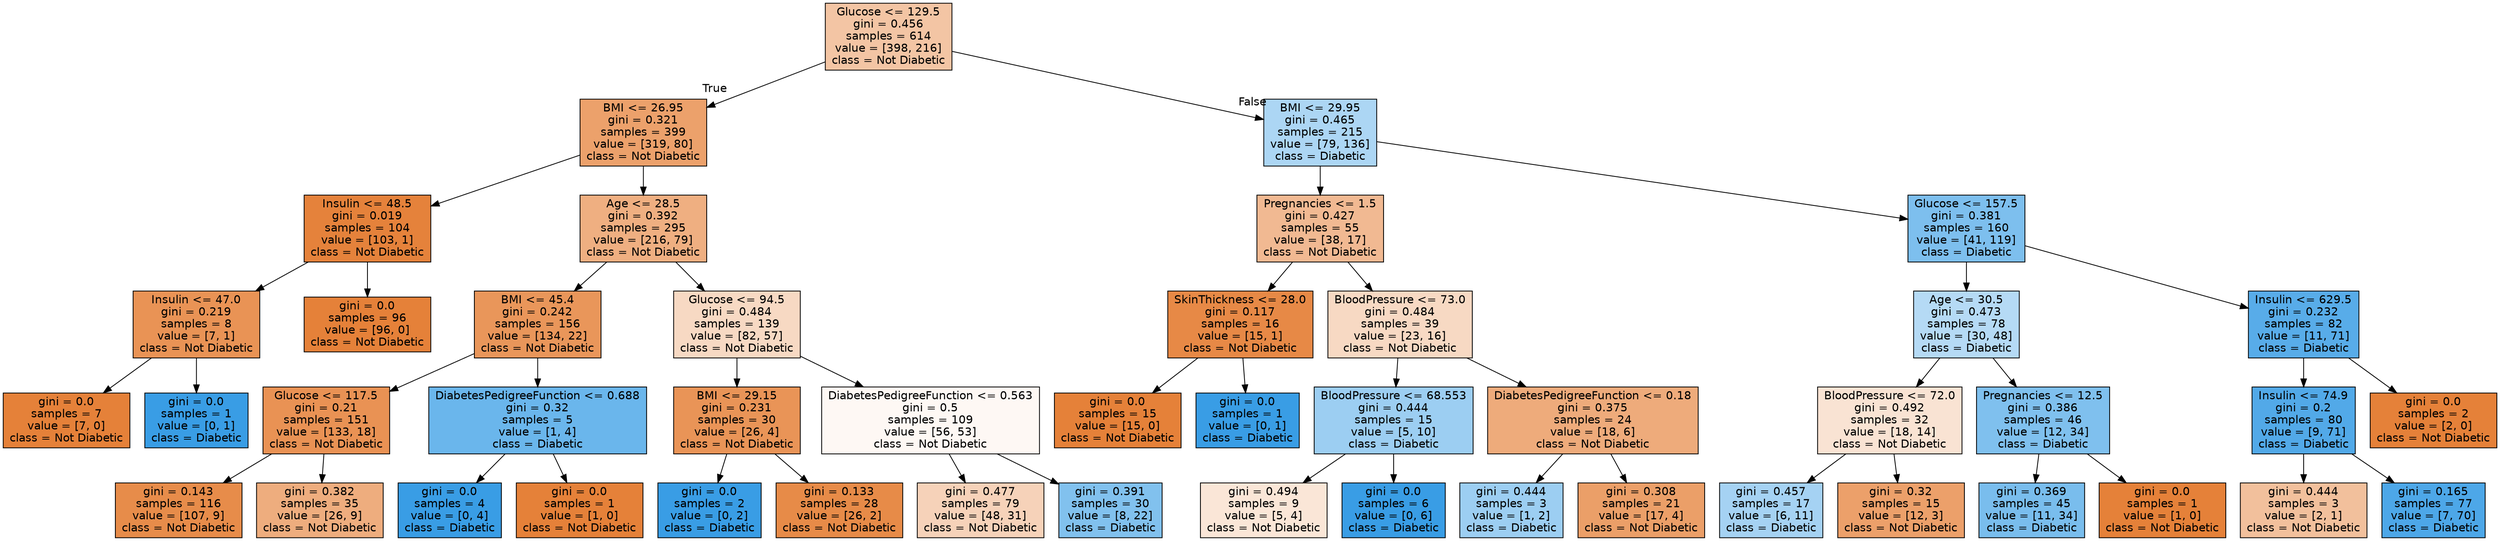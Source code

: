 digraph Tree {
node [shape=box, style="filled", color="black", fontname="helvetica"] ;
edge [fontname="helvetica"] ;
0 [label="Glucose <= 129.5\ngini = 0.456\nsamples = 614\nvalue = [398, 216]\nclass = Not Diabetic", fillcolor="#f3c5a4"] ;
1 [label="BMI <= 26.95\ngini = 0.321\nsamples = 399\nvalue = [319, 80]\nclass = Not Diabetic", fillcolor="#eca16b"] ;
0 -> 1 [labeldistance=2.5, labelangle=45, headlabel="True"] ;
2 [label="Insulin <= 48.5\ngini = 0.019\nsamples = 104\nvalue = [103, 1]\nclass = Not Diabetic", fillcolor="#e5823b"] ;
1 -> 2 ;
3 [label="Insulin <= 47.0\ngini = 0.219\nsamples = 8\nvalue = [7, 1]\nclass = Not Diabetic", fillcolor="#e99355"] ;
2 -> 3 ;
4 [label="gini = 0.0\nsamples = 7\nvalue = [7, 0]\nclass = Not Diabetic", fillcolor="#e58139"] ;
3 -> 4 ;
5 [label="gini = 0.0\nsamples = 1\nvalue = [0, 1]\nclass = Diabetic", fillcolor="#399de5"] ;
3 -> 5 ;
6 [label="gini = 0.0\nsamples = 96\nvalue = [96, 0]\nclass = Not Diabetic", fillcolor="#e58139"] ;
2 -> 6 ;
7 [label="Age <= 28.5\ngini = 0.392\nsamples = 295\nvalue = [216, 79]\nclass = Not Diabetic", fillcolor="#efaf81"] ;
1 -> 7 ;
8 [label="BMI <= 45.4\ngini = 0.242\nsamples = 156\nvalue = [134, 22]\nclass = Not Diabetic", fillcolor="#e9965a"] ;
7 -> 8 ;
9 [label="Glucose <= 117.5\ngini = 0.21\nsamples = 151\nvalue = [133, 18]\nclass = Not Diabetic", fillcolor="#e99254"] ;
8 -> 9 ;
10 [label="gini = 0.143\nsamples = 116\nvalue = [107, 9]\nclass = Not Diabetic", fillcolor="#e78c4a"] ;
9 -> 10 ;
11 [label="gini = 0.382\nsamples = 35\nvalue = [26, 9]\nclass = Not Diabetic", fillcolor="#eead7e"] ;
9 -> 11 ;
12 [label="DiabetesPedigreeFunction <= 0.688\ngini = 0.32\nsamples = 5\nvalue = [1, 4]\nclass = Diabetic", fillcolor="#6ab6ec"] ;
8 -> 12 ;
13 [label="gini = 0.0\nsamples = 4\nvalue = [0, 4]\nclass = Diabetic", fillcolor="#399de5"] ;
12 -> 13 ;
14 [label="gini = 0.0\nsamples = 1\nvalue = [1, 0]\nclass = Not Diabetic", fillcolor="#e58139"] ;
12 -> 14 ;
15 [label="Glucose <= 94.5\ngini = 0.484\nsamples = 139\nvalue = [82, 57]\nclass = Not Diabetic", fillcolor="#f7d9c3"] ;
7 -> 15 ;
16 [label="BMI <= 29.15\ngini = 0.231\nsamples = 30\nvalue = [26, 4]\nclass = Not Diabetic", fillcolor="#e99457"] ;
15 -> 16 ;
17 [label="gini = 0.0\nsamples = 2\nvalue = [0, 2]\nclass = Diabetic", fillcolor="#399de5"] ;
16 -> 17 ;
18 [label="gini = 0.133\nsamples = 28\nvalue = [26, 2]\nclass = Not Diabetic", fillcolor="#e78b48"] ;
16 -> 18 ;
19 [label="DiabetesPedigreeFunction <= 0.563\ngini = 0.5\nsamples = 109\nvalue = [56, 53]\nclass = Not Diabetic", fillcolor="#fef8f4"] ;
15 -> 19 ;
20 [label="gini = 0.477\nsamples = 79\nvalue = [48, 31]\nclass = Not Diabetic", fillcolor="#f6d2b9"] ;
19 -> 20 ;
21 [label="gini = 0.391\nsamples = 30\nvalue = [8, 22]\nclass = Diabetic", fillcolor="#81c1ee"] ;
19 -> 21 ;
22 [label="BMI <= 29.95\ngini = 0.465\nsamples = 215\nvalue = [79, 136]\nclass = Diabetic", fillcolor="#acd6f4"] ;
0 -> 22 [labeldistance=2.5, labelangle=-45, headlabel="False"] ;
23 [label="Pregnancies <= 1.5\ngini = 0.427\nsamples = 55\nvalue = [38, 17]\nclass = Not Diabetic", fillcolor="#f1b992"] ;
22 -> 23 ;
24 [label="SkinThickness <= 28.0\ngini = 0.117\nsamples = 16\nvalue = [15, 1]\nclass = Not Diabetic", fillcolor="#e78946"] ;
23 -> 24 ;
25 [label="gini = 0.0\nsamples = 15\nvalue = [15, 0]\nclass = Not Diabetic", fillcolor="#e58139"] ;
24 -> 25 ;
26 [label="gini = 0.0\nsamples = 1\nvalue = [0, 1]\nclass = Diabetic", fillcolor="#399de5"] ;
24 -> 26 ;
27 [label="BloodPressure <= 73.0\ngini = 0.484\nsamples = 39\nvalue = [23, 16]\nclass = Not Diabetic", fillcolor="#f7d9c3"] ;
23 -> 27 ;
28 [label="BloodPressure <= 68.553\ngini = 0.444\nsamples = 15\nvalue = [5, 10]\nclass = Diabetic", fillcolor="#9ccef2"] ;
27 -> 28 ;
29 [label="gini = 0.494\nsamples = 9\nvalue = [5, 4]\nclass = Not Diabetic", fillcolor="#fae6d7"] ;
28 -> 29 ;
30 [label="gini = 0.0\nsamples = 6\nvalue = [0, 6]\nclass = Diabetic", fillcolor="#399de5"] ;
28 -> 30 ;
31 [label="DiabetesPedigreeFunction <= 0.18\ngini = 0.375\nsamples = 24\nvalue = [18, 6]\nclass = Not Diabetic", fillcolor="#eeab7b"] ;
27 -> 31 ;
32 [label="gini = 0.444\nsamples = 3\nvalue = [1, 2]\nclass = Diabetic", fillcolor="#9ccef2"] ;
31 -> 32 ;
33 [label="gini = 0.308\nsamples = 21\nvalue = [17, 4]\nclass = Not Diabetic", fillcolor="#eb9f68"] ;
31 -> 33 ;
34 [label="Glucose <= 157.5\ngini = 0.381\nsamples = 160\nvalue = [41, 119]\nclass = Diabetic", fillcolor="#7dbfee"] ;
22 -> 34 ;
35 [label="Age <= 30.5\ngini = 0.473\nsamples = 78\nvalue = [30, 48]\nclass = Diabetic", fillcolor="#b5daf5"] ;
34 -> 35 ;
36 [label="BloodPressure <= 72.0\ngini = 0.492\nsamples = 32\nvalue = [18, 14]\nclass = Not Diabetic", fillcolor="#f9e3d3"] ;
35 -> 36 ;
37 [label="gini = 0.457\nsamples = 17\nvalue = [6, 11]\nclass = Diabetic", fillcolor="#a5d2f3"] ;
36 -> 37 ;
38 [label="gini = 0.32\nsamples = 15\nvalue = [12, 3]\nclass = Not Diabetic", fillcolor="#eca06a"] ;
36 -> 38 ;
39 [label="Pregnancies <= 12.5\ngini = 0.386\nsamples = 46\nvalue = [12, 34]\nclass = Diabetic", fillcolor="#7fc0ee"] ;
35 -> 39 ;
40 [label="gini = 0.369\nsamples = 45\nvalue = [11, 34]\nclass = Diabetic", fillcolor="#79bded"] ;
39 -> 40 ;
41 [label="gini = 0.0\nsamples = 1\nvalue = [1, 0]\nclass = Not Diabetic", fillcolor="#e58139"] ;
39 -> 41 ;
42 [label="Insulin <= 629.5\ngini = 0.232\nsamples = 82\nvalue = [11, 71]\nclass = Diabetic", fillcolor="#58ace9"] ;
34 -> 42 ;
43 [label="Insulin <= 74.9\ngini = 0.2\nsamples = 80\nvalue = [9, 71]\nclass = Diabetic", fillcolor="#52a9e8"] ;
42 -> 43 ;
44 [label="gini = 0.444\nsamples = 3\nvalue = [2, 1]\nclass = Not Diabetic", fillcolor="#f2c09c"] ;
43 -> 44 ;
45 [label="gini = 0.165\nsamples = 77\nvalue = [7, 70]\nclass = Diabetic", fillcolor="#4da7e8"] ;
43 -> 45 ;
46 [label="gini = 0.0\nsamples = 2\nvalue = [2, 0]\nclass = Not Diabetic", fillcolor="#e58139"] ;
42 -> 46 ;
}